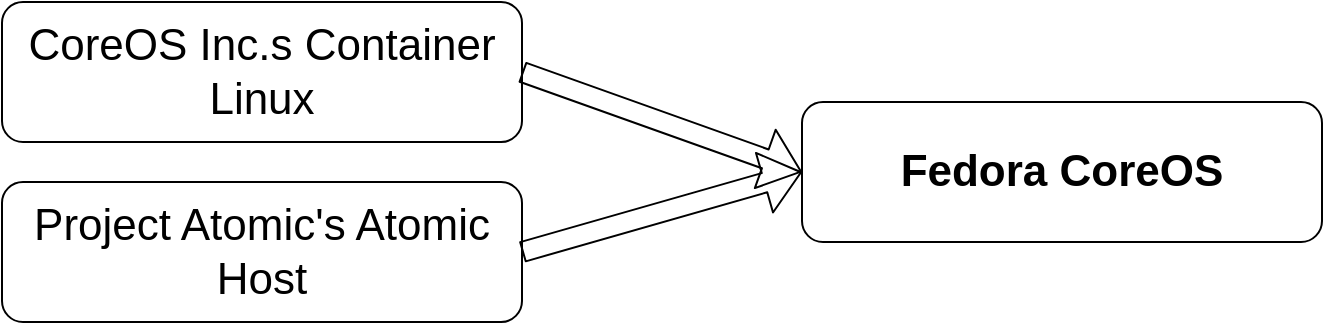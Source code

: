 <mxfile version="13.6.2" type="device"><diagram id="L3VgtrW5GXg5v882zeq3" name="Page-1"><mxGraphModel dx="1350" dy="816" grid="1" gridSize="10" guides="1" tooltips="1" connect="1" arrows="1" fold="1" page="1" pageScale="1" pageWidth="827" pageHeight="1169" math="0" shadow="0"><root><mxCell id="0"/><mxCell id="1" parent="0"/><mxCell id="DMaFfuubztEI2QVSxM-M-1" value="&lt;font style=&quot;font-size: 22px&quot;&gt;CoreOS Inc.s Container Linux&lt;/font&gt;" style="rounded=1;whiteSpace=wrap;html=1;" vertex="1" parent="1"><mxGeometry x="230" y="350" width="260" height="70" as="geometry"/></mxCell><mxCell id="DMaFfuubztEI2QVSxM-M-2" value="&lt;font style=&quot;font-size: 22px&quot;&gt;Project Atomic's Atomic Host&lt;/font&gt;" style="rounded=1;whiteSpace=wrap;html=1;" vertex="1" parent="1"><mxGeometry x="230" y="440" width="260" height="70" as="geometry"/></mxCell><mxCell id="DMaFfuubztEI2QVSxM-M-3" value="&lt;font style=&quot;font-size: 22px&quot;&gt;&lt;b&gt;Fedora CoreOS&lt;/b&gt;&lt;/font&gt;" style="rounded=1;whiteSpace=wrap;html=1;" vertex="1" parent="1"><mxGeometry x="630" y="400" width="260" height="70" as="geometry"/></mxCell><mxCell id="DMaFfuubztEI2QVSxM-M-4" value="" style="shape=flexArrow;endArrow=classic;html=1;entryX=0;entryY=0.5;entryDx=0;entryDy=0;exitX=1;exitY=0.5;exitDx=0;exitDy=0;" edge="1" parent="1" source="DMaFfuubztEI2QVSxM-M-1" target="DMaFfuubztEI2QVSxM-M-3"><mxGeometry width="50" height="50" relative="1" as="geometry"><mxPoint x="390" y="440" as="sourcePoint"/><mxPoint x="440" y="390" as="targetPoint"/></mxGeometry></mxCell><mxCell id="DMaFfuubztEI2QVSxM-M-5" value="" style="shape=flexArrow;endArrow=classic;html=1;entryX=0;entryY=0.5;entryDx=0;entryDy=0;exitX=1;exitY=0.5;exitDx=0;exitDy=0;" edge="1" parent="1" source="DMaFfuubztEI2QVSxM-M-2" target="DMaFfuubztEI2QVSxM-M-3"><mxGeometry width="50" height="50" relative="1" as="geometry"><mxPoint x="500" y="395" as="sourcePoint"/><mxPoint x="640" y="445" as="targetPoint"/></mxGeometry></mxCell></root></mxGraphModel></diagram></mxfile>